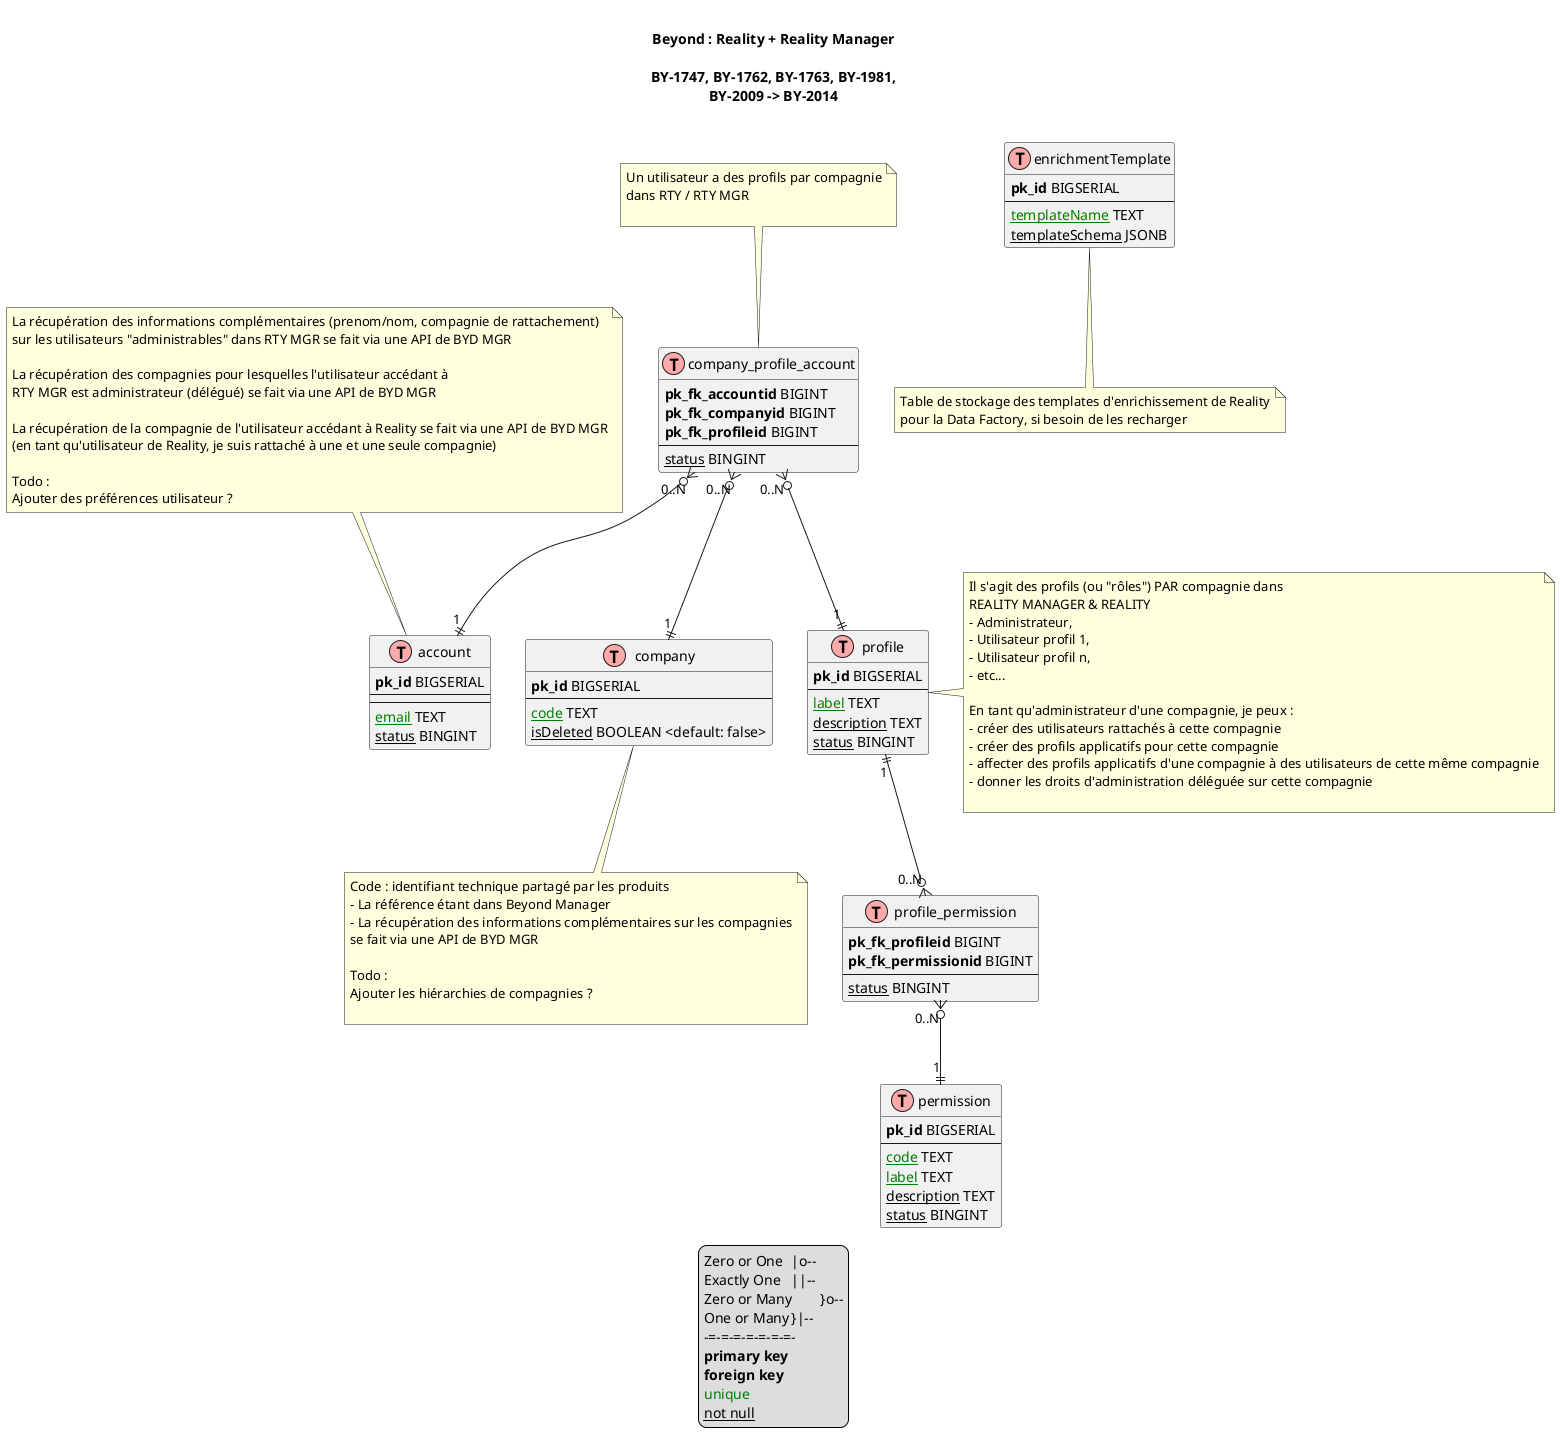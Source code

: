 @startuml Reality and Reality Manager data model

title

Beyond : Reality + Reality Manager

BY-1747, BY-1762, BY-1763, BY-1981,
BY-2009 -> BY-2014

end title

' hide the spot
' hide circle

' avoid problems with angled crows feet
' skinparam linetype ortho


' https://gist.github.com/QuantumGhost/0955a45383a0b6c0bc24f9654b3cb561

' uncomment the line below if you're using computer with a retina display
' skinparam dpi 300
!define Table(name,desc) class name as "desc" << (T,#FFAAAA) >>
' we use bold for primary key
' green color for unique
' and underscore for not_null
!define primary_key(x) <b>x</b>
!define foreign_key(x) <b>x</b>
!define unique(x) <color:green>x</color>
!define not_null(x) <u>x</u>
' other tags available:
' <i></i>
' <back:COLOR></color>, where color is a color name or html color code
' (#FFAACC)
' see: http://plantuml.com/classes.html#More
hide methods
hide stereotypes

' disposition du diagramme

Table(company, "company") {
  primary_key(pk_id) BIGSERIAL
  ---
  not_null(unique(code)) TEXT
  not_null(isDeleted) BOOLEAN <default: false>
}
note bottom of company
  Code : identifiant technique partagé par les produits
  - La référence étant dans Beyond Manager
  - La récupération des informations complémentaires sur les compagnies
  se fait via une API de BYD MGR

  Todo :
  Ajouter les hiérarchies de compagnies ?

end note

Table(account, "account") {
primary_key(pk_id) BIGSERIAL
---
'foreign_key(pk_fk_companyid) BIGINT
---
not_null(unique(email)) TEXT
'not_null(firstname) TEXT
'not_null(lastname) TEXT
'unique(providerUserId) TEXT
not_null(status) BINGINT
}
note top of account
  La récupération des informations complémentaires (prenom/nom, compagnie de rattachement)
  sur les utilisateurs "administrables" dans RTY MGR se fait via une API de BYD MGR

  La récupération des compagnies pour lesquelles l'utilisateur accédant à
  RTY MGR est administrateur (délégué) se fait via une API de BYD MGR

  La récupération de la compagnie de l'utilisateur accédant à Reality se fait via une API de BYD MGR
  (en tant qu'utilisateur de Reality, je suis rattaché à une et une seule compagnie)

  Todo :
  Ajouter des préférences utilisateur ?
end note

Table(profile, "profile") {
  primary_key(pk_id) BIGSERIAL
  ---
  not_null(unique(label)) TEXT
  not_null(description) TEXT
  not_null(status) BINGINT
}
note right of profile
  Il s'agit des profils (ou "rôles") PAR compagnie dans
  REALITY MANAGER & REALITY
  - Administrateur,
  - Utilisateur profil 1,
  - Utilisateur profil n,
  - etc...
  
  En tant qu'administrateur d'une compagnie, je peux :
  - créer des utilisateurs rattachés à cette compagnie
  - créer des profils applicatifs pour cette compagnie
  - affecter des profils applicatifs d'une compagnie à des utilisateurs de cette même compagnie
  - donner les droits d'administration déléguée sur cette compagnie

end note

Table(permission, "permission") {
  primary_key(pk_id) BIGSERIAL
  ---
  not_null(unique(code)) TEXT
  not_null(unique(label)) TEXT
  not_null(description) TEXT
  not_null(status) BINGINT
}

Table(profilePermission, "profile_permission") {
  foreign_key(pk_fk_profileid) BIGINT
  foreign_key(pk_fk_permissionid) BIGINT
  ---
  not_null(status) BINGINT
}

Table(companyProfileAccount, "company_profile_account") {
  foreign_key(pk_fk_accountid) BIGINT
  foreign_key(pk_fk_companyid) BIGINT
  foreign_key(pk_fk_profileid) BIGINT
  ---
  not_null(status) BINGINT
}
note top of companyProfileAccount
  Un utilisateur a des profils par compagnie
  dans RTY / RTY MGR

end note

' relationships

account -right[hidden]- company
company -right[hidden]- profile

'company "1" ||-left-o{ "0..N" account: An account is linked to\none company

company "1" ||-up-o{ "0..N" companyProfileAccount
account "1" ||-up-o{ "0..N" companyProfileAccount
profile "1" ||-up-o{ "0..N" companyProfileAccount

profile "1" ||-down-o{ "0..N" profilePermission
profilePermission "0..N" }o-down-|| "1" permission

Table(enrichmentTemplate, "enrichmentTemplate") {
  primary_key(pk_id) BIGSERIAL
  ---
  not_null(unique(templateName)) TEXT
  not_null(templateSchema) JSONB
}
note bottom of enrichmentTemplate
  Table de stockage des templates d'enrichissement de Reality
  pour la Data Factory, si besoin de les recharger
end note

legend bottom
  Zero or One	|o--
  Exactly One	||--
  Zero or Many	}o--
  One or Many	}|--
  -=-=-=-=-=-=-=-
  primary_key("primary key")
  foreign_key("foreign key")
  unique(unique)
  not_null("not null")
endlegend

@enduml
